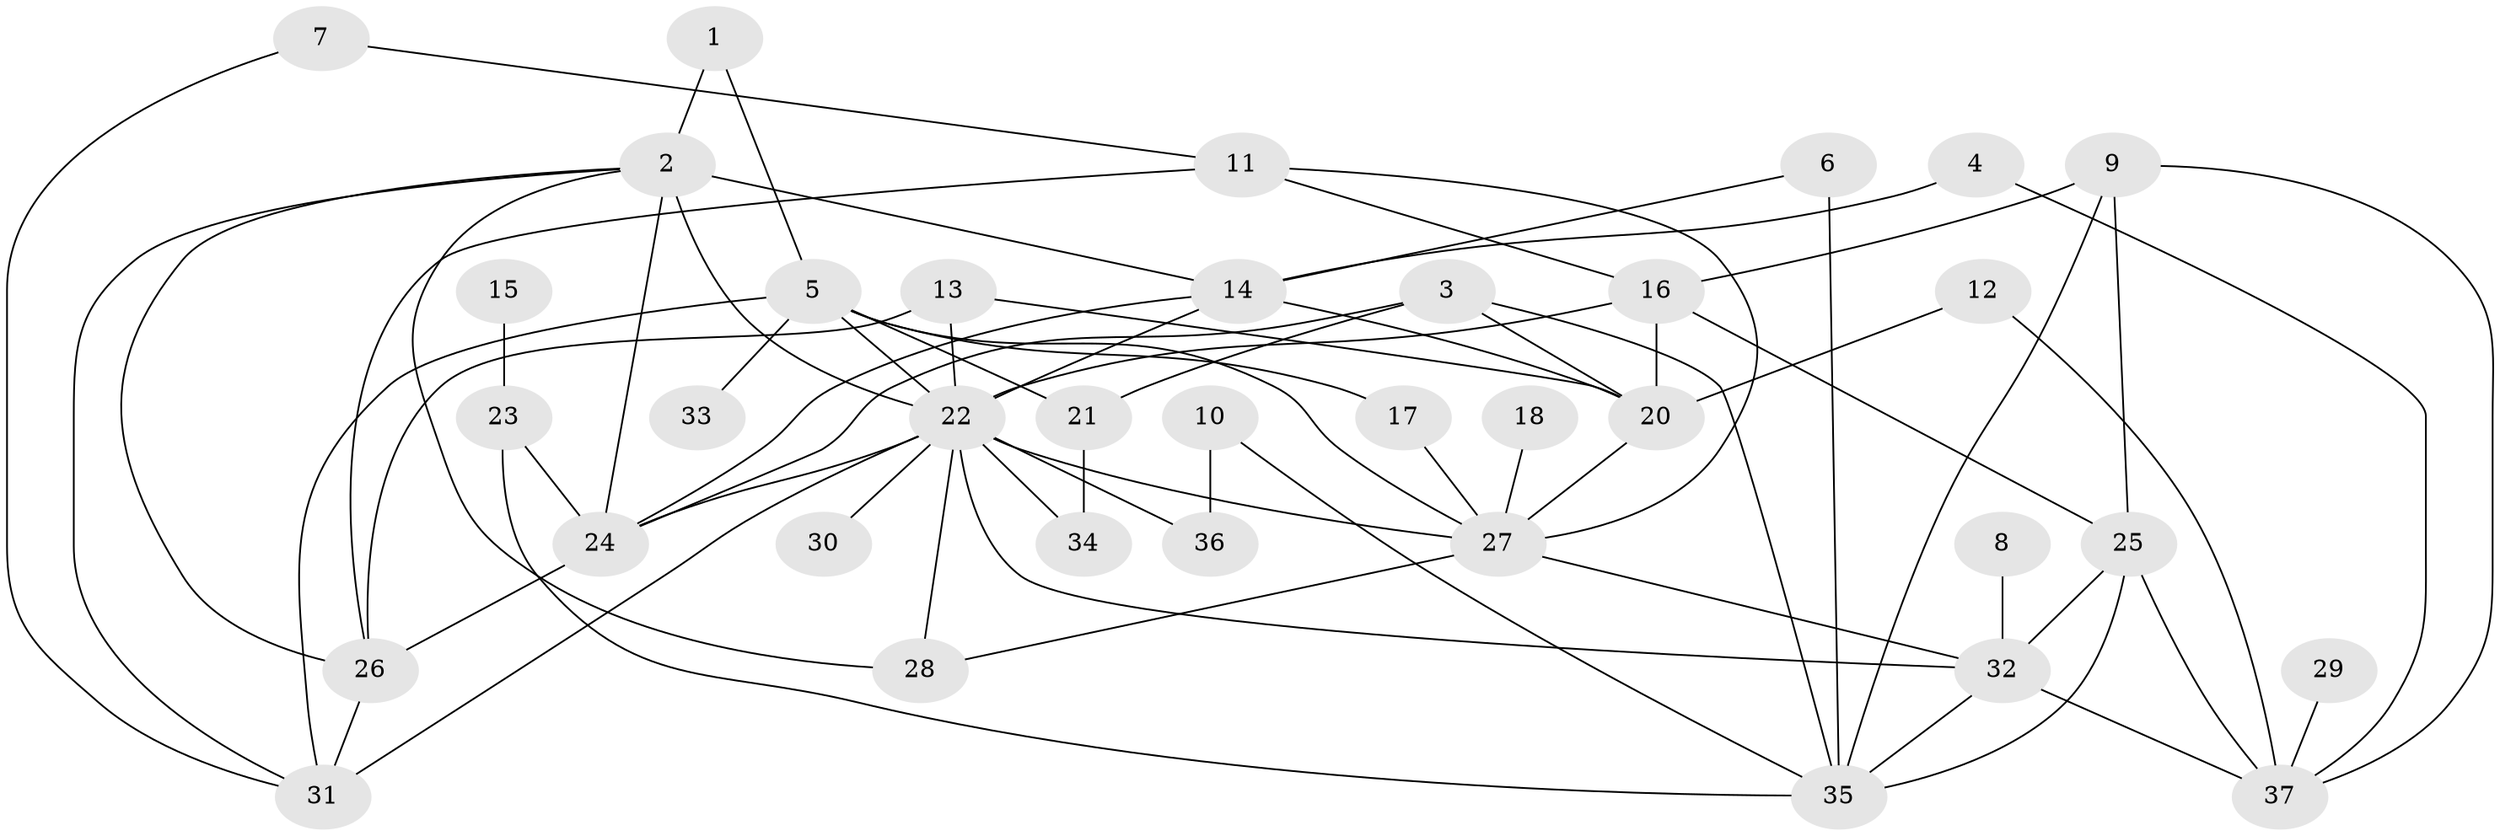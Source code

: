 // original degree distribution, {3: 0.2465753424657534, 2: 0.273972602739726, 4: 0.0958904109589041, 5: 0.0821917808219178, 7: 0.0136986301369863, 6: 0.1095890410958904, 1: 0.1506849315068493, 0: 0.0136986301369863, 8: 0.0136986301369863}
// Generated by graph-tools (version 1.1) at 2025/49/03/09/25 03:49:06]
// undirected, 36 vertices, 70 edges
graph export_dot {
graph [start="1"]
  node [color=gray90,style=filled];
  1;
  2;
  3;
  4;
  5;
  6;
  7;
  8;
  9;
  10;
  11;
  12;
  13;
  14;
  15;
  16;
  17;
  18;
  20;
  21;
  22;
  23;
  24;
  25;
  26;
  27;
  28;
  29;
  30;
  31;
  32;
  33;
  34;
  35;
  36;
  37;
  1 -- 2 [weight=1.0];
  1 -- 5 [weight=1.0];
  2 -- 14 [weight=1.0];
  2 -- 22 [weight=2.0];
  2 -- 24 [weight=1.0];
  2 -- 26 [weight=1.0];
  2 -- 28 [weight=1.0];
  2 -- 31 [weight=1.0];
  3 -- 20 [weight=1.0];
  3 -- 21 [weight=1.0];
  3 -- 24 [weight=1.0];
  3 -- 35 [weight=1.0];
  4 -- 14 [weight=1.0];
  4 -- 37 [weight=1.0];
  5 -- 17 [weight=1.0];
  5 -- 21 [weight=1.0];
  5 -- 22 [weight=1.0];
  5 -- 27 [weight=1.0];
  5 -- 31 [weight=1.0];
  5 -- 33 [weight=2.0];
  6 -- 14 [weight=1.0];
  6 -- 35 [weight=1.0];
  7 -- 11 [weight=1.0];
  7 -- 31 [weight=1.0];
  8 -- 32 [weight=1.0];
  9 -- 16 [weight=1.0];
  9 -- 25 [weight=1.0];
  9 -- 35 [weight=1.0];
  9 -- 37 [weight=1.0];
  10 -- 35 [weight=1.0];
  10 -- 36 [weight=1.0];
  11 -- 16 [weight=1.0];
  11 -- 26 [weight=1.0];
  11 -- 27 [weight=1.0];
  12 -- 20 [weight=1.0];
  12 -- 37 [weight=1.0];
  13 -- 20 [weight=1.0];
  13 -- 22 [weight=1.0];
  13 -- 26 [weight=2.0];
  14 -- 20 [weight=1.0];
  14 -- 22 [weight=1.0];
  14 -- 24 [weight=1.0];
  15 -- 23 [weight=1.0];
  16 -- 20 [weight=1.0];
  16 -- 22 [weight=1.0];
  16 -- 25 [weight=1.0];
  17 -- 27 [weight=1.0];
  18 -- 27 [weight=1.0];
  20 -- 27 [weight=1.0];
  21 -- 34 [weight=1.0];
  22 -- 24 [weight=1.0];
  22 -- 27 [weight=1.0];
  22 -- 28 [weight=1.0];
  22 -- 30 [weight=1.0];
  22 -- 31 [weight=2.0];
  22 -- 32 [weight=1.0];
  22 -- 34 [weight=1.0];
  22 -- 36 [weight=1.0];
  23 -- 24 [weight=1.0];
  23 -- 35 [weight=1.0];
  24 -- 26 [weight=1.0];
  25 -- 32 [weight=1.0];
  25 -- 35 [weight=1.0];
  25 -- 37 [weight=1.0];
  26 -- 31 [weight=1.0];
  27 -- 28 [weight=1.0];
  27 -- 32 [weight=1.0];
  29 -- 37 [weight=1.0];
  32 -- 35 [weight=1.0];
  32 -- 37 [weight=1.0];
}
